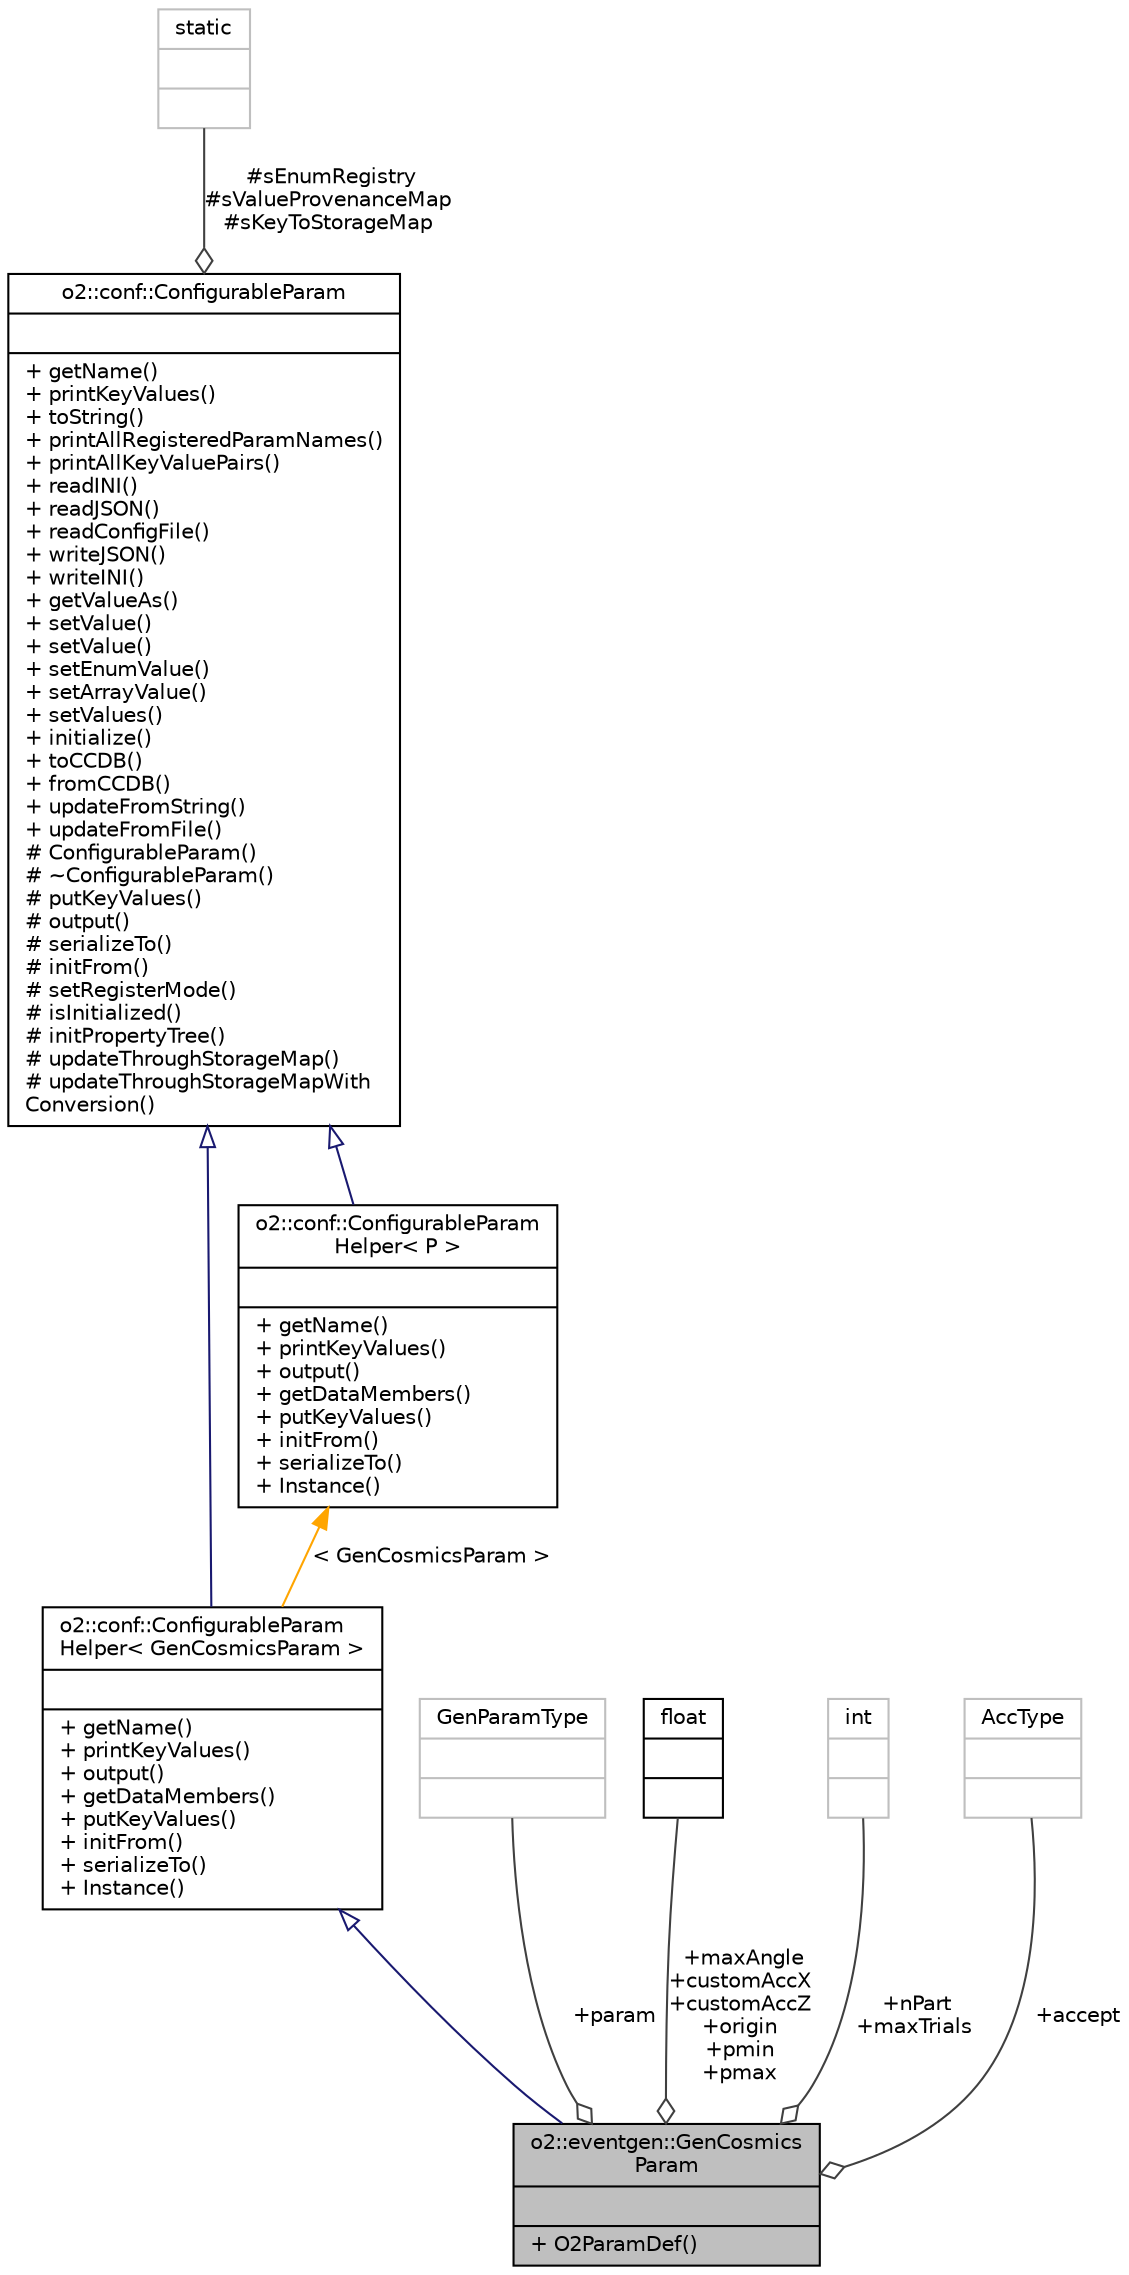 digraph "o2::eventgen::GenCosmicsParam"
{
 // INTERACTIVE_SVG=YES
  bgcolor="transparent";
  edge [fontname="Helvetica",fontsize="10",labelfontname="Helvetica",labelfontsize="10"];
  node [fontname="Helvetica",fontsize="10",shape=record];
  Node4 [label="{o2::eventgen::GenCosmics\lParam\n||+ O2ParamDef()\l}",height=0.2,width=0.4,color="black", fillcolor="grey75", style="filled", fontcolor="black"];
  Node5 -> Node4 [dir="back",color="midnightblue",fontsize="10",style="solid",arrowtail="onormal",fontname="Helvetica"];
  Node5 [label="{o2::conf::ConfigurableParam\lHelper\< GenCosmicsParam \>\n||+ getName()\l+ printKeyValues()\l+ output()\l+ getDataMembers()\l+ putKeyValues()\l+ initFrom()\l+ serializeTo()\l+ Instance()\l}",height=0.2,width=0.4,color="black",URL="$d7/d50/classo2_1_1conf_1_1ConfigurableParamHelper.html"];
  Node6 -> Node5 [dir="back",color="midnightblue",fontsize="10",style="solid",arrowtail="onormal",fontname="Helvetica"];
  Node6 [label="{o2::conf::ConfigurableParam\n||+ getName()\l+ printKeyValues()\l+ toString()\l+ printAllRegisteredParamNames()\l+ printAllKeyValuePairs()\l+ readINI()\l+ readJSON()\l+ readConfigFile()\l+ writeJSON()\l+ writeINI()\l+ getValueAs()\l+ setValue()\l+ setValue()\l+ setEnumValue()\l+ setArrayValue()\l+ setValues()\l+ initialize()\l+ toCCDB()\l+ fromCCDB()\l+ updateFromString()\l+ updateFromFile()\l# ConfigurableParam()\l# ~ConfigurableParam()\l# putKeyValues()\l# output()\l# serializeTo()\l# initFrom()\l# setRegisterMode()\l# isInitialized()\l# initPropertyTree()\l# updateThroughStorageMap()\l# updateThroughStorageMapWith\lConversion()\l}",height=0.2,width=0.4,color="black",URL="$d6/d14/classo2_1_1conf_1_1ConfigurableParam.html"];
  Node7 -> Node6 [color="grey25",fontsize="10",style="solid",label=" #sEnumRegistry\n#sValueProvenanceMap\n#sKeyToStorageMap" ,arrowhead="odiamond",fontname="Helvetica"];
  Node7 [label="{static\n||}",height=0.2,width=0.4,color="grey75"];
  Node8 -> Node5 [dir="back",color="orange",fontsize="10",style="solid",label=" \< GenCosmicsParam \>" ,fontname="Helvetica"];
  Node8 [label="{o2::conf::ConfigurableParam\lHelper\< P \>\n||+ getName()\l+ printKeyValues()\l+ output()\l+ getDataMembers()\l+ putKeyValues()\l+ initFrom()\l+ serializeTo()\l+ Instance()\l}",height=0.2,width=0.4,color="black",URL="$d7/d50/classo2_1_1conf_1_1ConfigurableParamHelper.html"];
  Node6 -> Node8 [dir="back",color="midnightblue",fontsize="10",style="solid",arrowtail="onormal",fontname="Helvetica"];
  Node9 -> Node4 [color="grey25",fontsize="10",style="solid",label=" +param" ,arrowhead="odiamond",fontname="Helvetica"];
  Node9 [label="{GenParamType\n||}",height=0.2,width=0.4,color="grey75"];
  Node10 -> Node4 [color="grey25",fontsize="10",style="solid",label=" +maxAngle\n+customAccX\n+customAccZ\n+origin\n+pmin\n+pmax" ,arrowhead="odiamond",fontname="Helvetica"];
  Node10 [label="{float\n||}",height=0.2,width=0.4,color="black",URL="$d4/dc3/classfloat.html"];
  Node11 -> Node4 [color="grey25",fontsize="10",style="solid",label=" +nPart\n+maxTrials" ,arrowhead="odiamond",fontname="Helvetica"];
  Node11 [label="{int\n||}",height=0.2,width=0.4,color="grey75"];
  Node12 -> Node4 [color="grey25",fontsize="10",style="solid",label=" +accept" ,arrowhead="odiamond",fontname="Helvetica"];
  Node12 [label="{AccType\n||}",height=0.2,width=0.4,color="grey75"];
}
